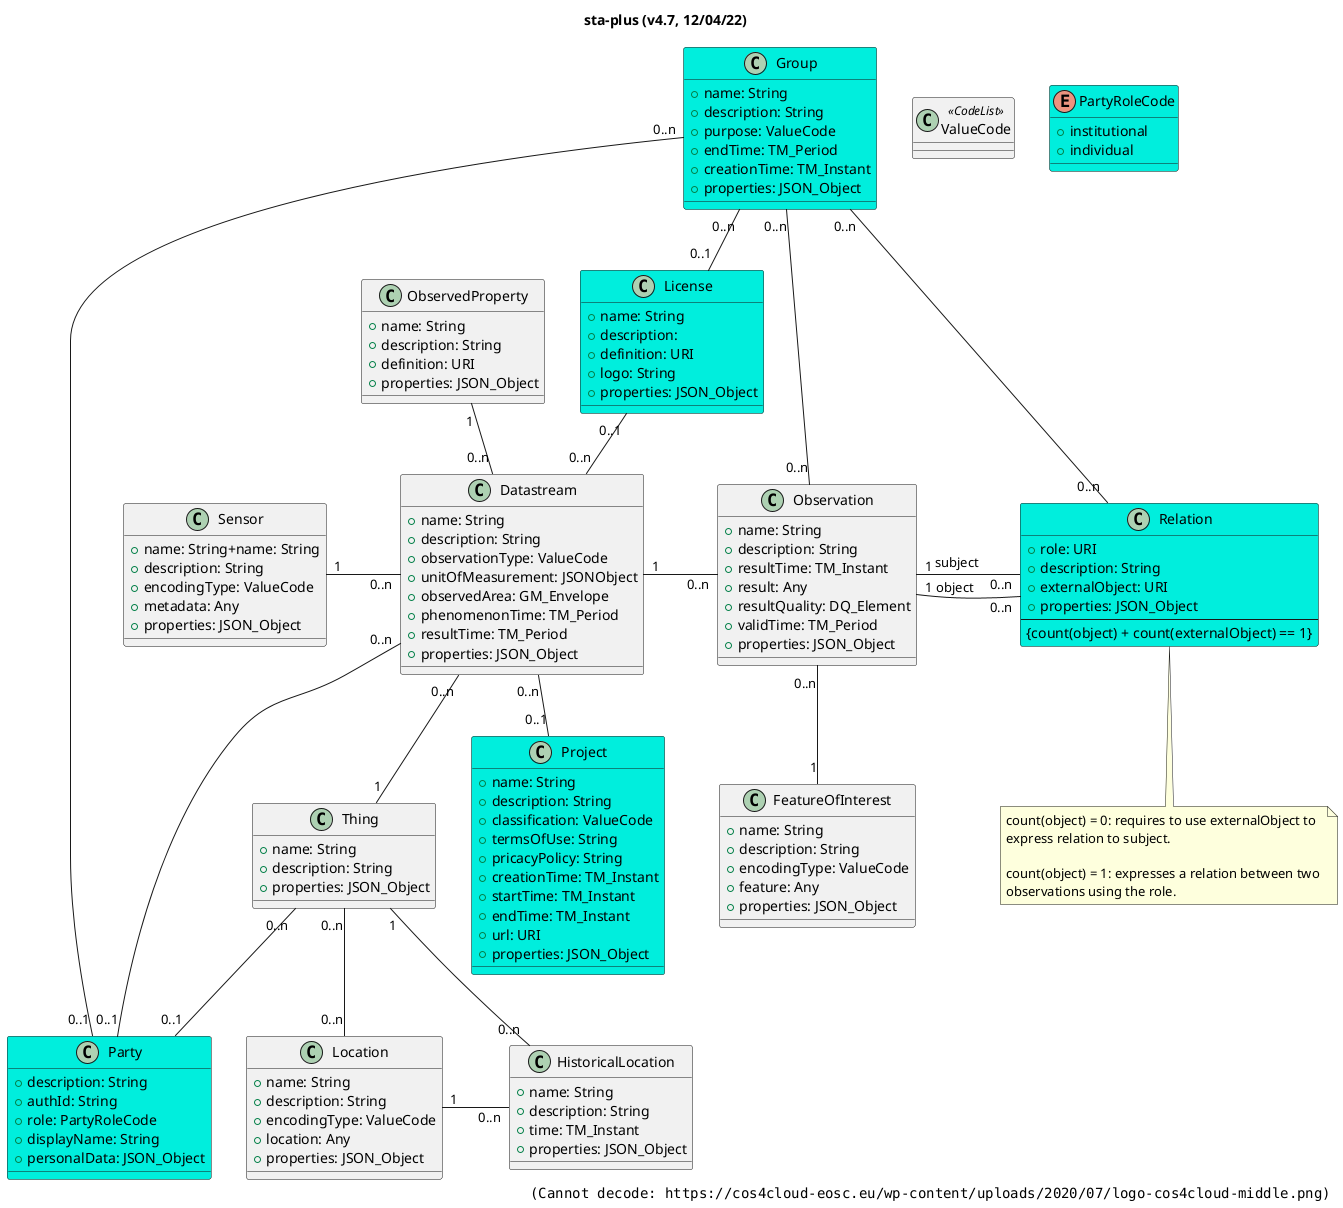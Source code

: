 'diagram from https://plantuml.com/creole
@startuml sta_plus_v4.7
title sta-plus (<b>v4.7</b>, 12/04/22)

right footer <img:https://cos4cloud-eosc.eu/wp-content/uploads/2020/07/logo-cos4cloud-middle.png{scale=0.25}>

class Sensor {
    +name: String+name: String
    +description: String
    +encodingType: ValueCode
    +metadata: Any
    +properties: JSON_Object
}

class ObservedProperty {
    +name: String
    +description: String
    +definition: URI
    +properties: JSON_Object
}

class Datastream {
    +name: String
    +description: String
    +observationType: ValueCode 
    +unitOfMeasurement: JSONObject
    +observedArea: GM_Envelope
    +phenomenonTime: TM_Period
    +resultTime: TM_Period
    +properties: JSON_Object
}

class Thing {
    +name: String
    +description: String
    +properties: JSON_Object
}


class Location {
    +name: String
    +description: String
    +encodingType: ValueCode
    +location: Any
    +properties: JSON_Object
}

class HistoricalLocation {
    +name: String
    +description: String
    +time: TM_Instant
    +properties: JSON_Object
}

class Observation {
    +name: String
    +description: String
    +resultTime: TM_Instant
    +result: Any
    +resultQuality: DQ_Element
    +validTime: TM_Period
    +properties: JSON_Object
}

class ValueCode <<CodeList>> {}

class FeatureOfInterest {
    +name: String
    +description: String
    +encodingType: ValueCode
    +feature: Any
    +properties: JSON_Object
}

class Project #00EEDD {
    +name: String
    +description: String
    +classification: ValueCode
    +termsOfUse: String
    +pricacyPolicy: String
    +creationTime: TM_Instant
    +startTime: TM_Instant
    +endTime: TM_Instant
    +url: URI
    +properties: JSON_Object
}

class Party #00EEDD {
    +description: String
    +authId: String
    +role: PartyRoleCode
    +displayName: String
    +personalData: JSON_Object
}

enum PartyRoleCode #00EEDD {
    +institutional
    +individual
}

class License #00EEDD {
    +name: String
    +description: 
    +definition: URI
    +logo: String
    +properties: JSON_Object
}

class Group #00EEDD {
    +name: String
    +description: String
    +purpose: ValueCode
    +endTime: TM_Period
    +creationTime: TM_Instant
    +properties: JSON_Object
}

class Relation #00EEDD {
    +role: URI
    +description: String
    +externalObject: URI
    +properties: JSON_Object
    ---
    {count(object) + count(externalObject) == 1}
}

Party "0..1" -up- "0..n" Thing

Datastream "0..n" -left- "1" Sensor: "           "
Datastream "0..n" -up- "1" ObservedProperty
Datastream "0..n" -- "1" Thing
Datastream "1" -right- "0..n" Observation: "           "

Observation "0..n" -- "1" FeatureOfInterest

Location "0..n" -up- "0..n" Thing
Location "1" -right- "0..n" HistoricalLocation: "         "
HistoricalLocation "0..n" -right- "1" Thing

Datastream "0..n" -- "0..1" Project
Datastream "0..n" -up- "0..1" Party
Datastream "0..n" -up- "0..1" License


Group "0..n" -- "0..1" License
Group "0..n" -- "0..1" Party
Group "0..n" -- "0..n" Observation
Group "0..n" -- "0..n" Relation

Observation "1" - "0..n" Relation: "subject       "
Observation "1" - "0..n" Relation: "object        "
note bottom of Relation
    count(object) = 0: requires to use externalObject to
    express relation to subject.

    count(object) = 1: expresses a relation between two 
    observations using the role.
end note


@enduml